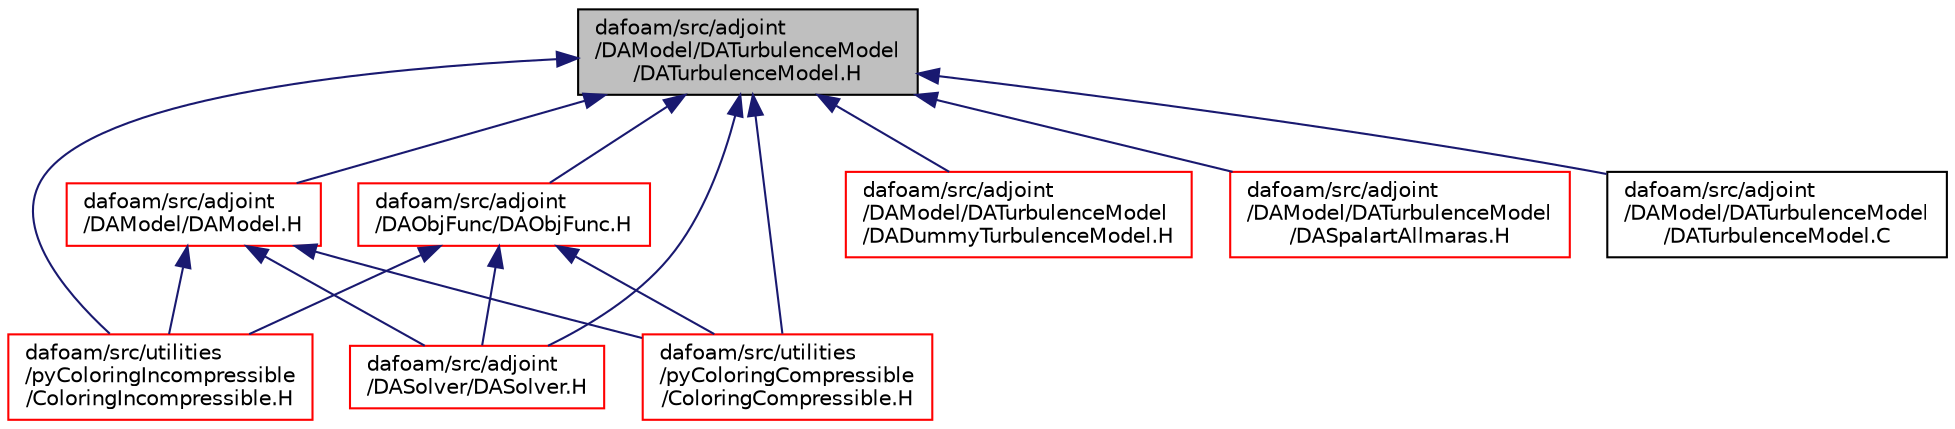 digraph "dafoam/src/adjoint/DAModel/DATurbulenceModel/DATurbulenceModel.H"
{
  bgcolor="transparent";
  edge [fontname="Helvetica",fontsize="10",labelfontname="Helvetica",labelfontsize="10"];
  node [fontname="Helvetica",fontsize="10",shape=record];
  Node19 [label="dafoam/src/adjoint\l/DAModel/DATurbulenceModel\l/DATurbulenceModel.H",height=0.2,width=0.4,color="black", fillcolor="grey75", style="filled", fontcolor="black"];
  Node19 -> Node20 [dir="back",color="midnightblue",fontsize="10",style="solid",fontname="Helvetica"];
  Node20 [label="dafoam/src/adjoint\l/DAModel/DAModel.H",height=0.2,width=0.4,color="red",URL="$DAModel_8H.html"];
  Node20 -> Node49 [dir="back",color="midnightblue",fontsize="10",style="solid",fontname="Helvetica"];
  Node49 [label="dafoam/src/adjoint\l/DASolver/DASolver.H",height=0.2,width=0.4,color="red",URL="$DASolver_8H.html"];
  Node20 -> Node59 [dir="back",color="midnightblue",fontsize="10",style="solid",fontname="Helvetica"];
  Node59 [label="dafoam/src/utilities\l/pyColoringCompressible\l/ColoringCompressible.H",height=0.2,width=0.4,color="red",URL="$ColoringCompressible_8H.html"];
  Node20 -> Node61 [dir="back",color="midnightblue",fontsize="10",style="solid",fontname="Helvetica"];
  Node61 [label="dafoam/src/utilities\l/pyColoringIncompressible\l/ColoringIncompressible.H",height=0.2,width=0.4,color="red",URL="$ColoringIncompressible_8H.html"];
  Node19 -> Node96 [dir="back",color="midnightblue",fontsize="10",style="solid",fontname="Helvetica"];
  Node96 [label="dafoam/src/adjoint\l/DAModel/DATurbulenceModel\l/DADummyTurbulenceModel.H",height=0.2,width=0.4,color="red",URL="$DADummyTurbulenceModel_8H.html"];
  Node19 -> Node98 [dir="back",color="midnightblue",fontsize="10",style="solid",fontname="Helvetica"];
  Node98 [label="dafoam/src/adjoint\l/DAModel/DATurbulenceModel\l/DASpalartAllmaras.H",height=0.2,width=0.4,color="red",URL="$DASpalartAllmaras_8H.html"];
  Node19 -> Node100 [dir="back",color="midnightblue",fontsize="10",style="solid",fontname="Helvetica"];
  Node100 [label="dafoam/src/adjoint\l/DAModel/DATurbulenceModel\l/DATurbulenceModel.C",height=0.2,width=0.4,color="black",URL="$DATurbulenceModel_8C.html"];
  Node19 -> Node65 [dir="back",color="midnightblue",fontsize="10",style="solid",fontname="Helvetica"];
  Node65 [label="dafoam/src/adjoint\l/DAObjFunc/DAObjFunc.H",height=0.2,width=0.4,color="red",URL="$DAObjFunc_8H.html"];
  Node65 -> Node49 [dir="back",color="midnightblue",fontsize="10",style="solid",fontname="Helvetica"];
  Node65 -> Node59 [dir="back",color="midnightblue",fontsize="10",style="solid",fontname="Helvetica"];
  Node65 -> Node61 [dir="back",color="midnightblue",fontsize="10",style="solid",fontname="Helvetica"];
  Node19 -> Node49 [dir="back",color="midnightblue",fontsize="10",style="solid",fontname="Helvetica"];
  Node19 -> Node59 [dir="back",color="midnightblue",fontsize="10",style="solid",fontname="Helvetica"];
  Node19 -> Node61 [dir="back",color="midnightblue",fontsize="10",style="solid",fontname="Helvetica"];
}
